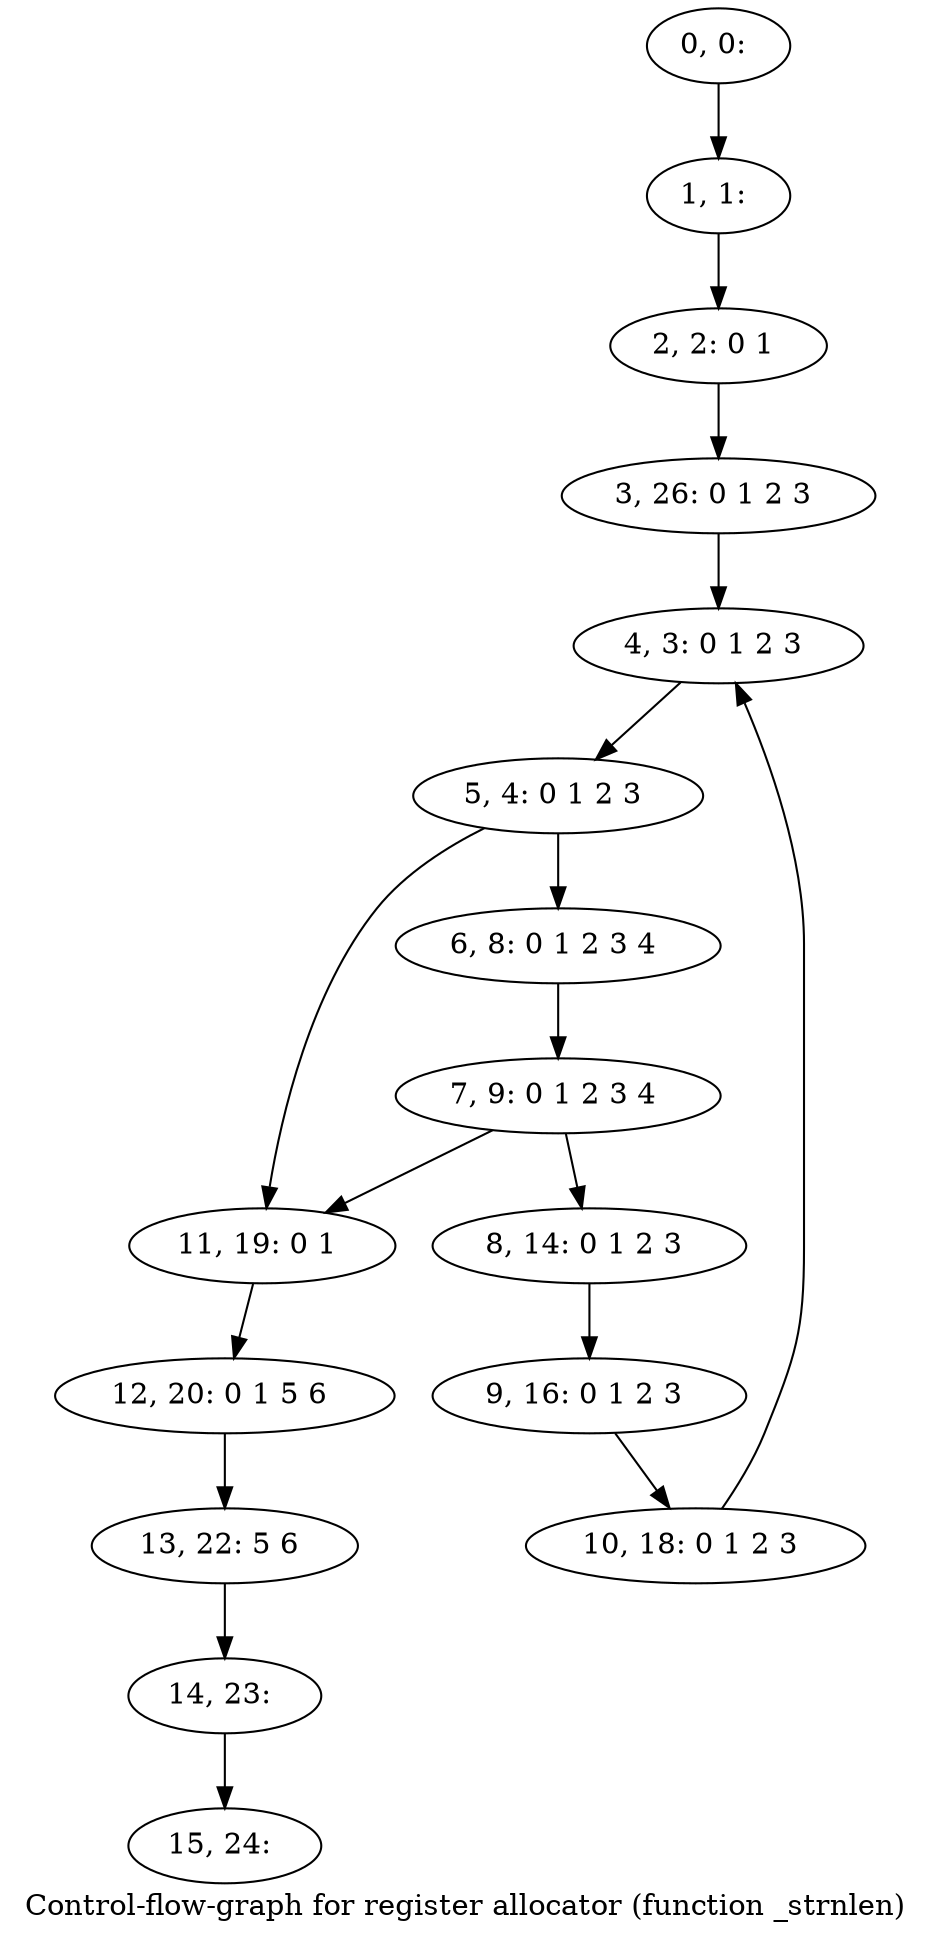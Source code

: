 digraph G {
graph [label="Control-flow-graph for register allocator (function _strnlen)"]
0[label="0, 0: "];
1[label="1, 1: "];
2[label="2, 2: 0 1 "];
3[label="3, 26: 0 1 2 3 "];
4[label="4, 3: 0 1 2 3 "];
5[label="5, 4: 0 1 2 3 "];
6[label="6, 8: 0 1 2 3 4 "];
7[label="7, 9: 0 1 2 3 4 "];
8[label="8, 14: 0 1 2 3 "];
9[label="9, 16: 0 1 2 3 "];
10[label="10, 18: 0 1 2 3 "];
11[label="11, 19: 0 1 "];
12[label="12, 20: 0 1 5 6 "];
13[label="13, 22: 5 6 "];
14[label="14, 23: "];
15[label="15, 24: "];
0->1 ;
1->2 ;
2->3 ;
3->4 ;
4->5 ;
5->6 ;
5->11 ;
6->7 ;
7->8 ;
7->11 ;
8->9 ;
9->10 ;
10->4 ;
11->12 ;
12->13 ;
13->14 ;
14->15 ;
}
